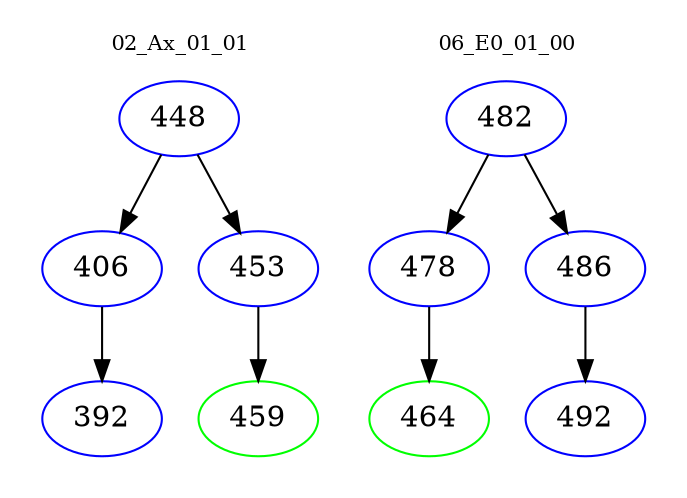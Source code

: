 digraph{
subgraph cluster_0 {
color = white
label = "02_Ax_01_01";
fontsize=10;
T0_448 [label="448", color="blue"]
T0_448 -> T0_406 [color="black"]
T0_406 [label="406", color="blue"]
T0_406 -> T0_392 [color="black"]
T0_392 [label="392", color="blue"]
T0_448 -> T0_453 [color="black"]
T0_453 [label="453", color="blue"]
T0_453 -> T0_459 [color="black"]
T0_459 [label="459", color="green"]
}
subgraph cluster_1 {
color = white
label = "06_E0_01_00";
fontsize=10;
T1_482 [label="482", color="blue"]
T1_482 -> T1_478 [color="black"]
T1_478 [label="478", color="blue"]
T1_478 -> T1_464 [color="black"]
T1_464 [label="464", color="green"]
T1_482 -> T1_486 [color="black"]
T1_486 [label="486", color="blue"]
T1_486 -> T1_492 [color="black"]
T1_492 [label="492", color="blue"]
}
}
